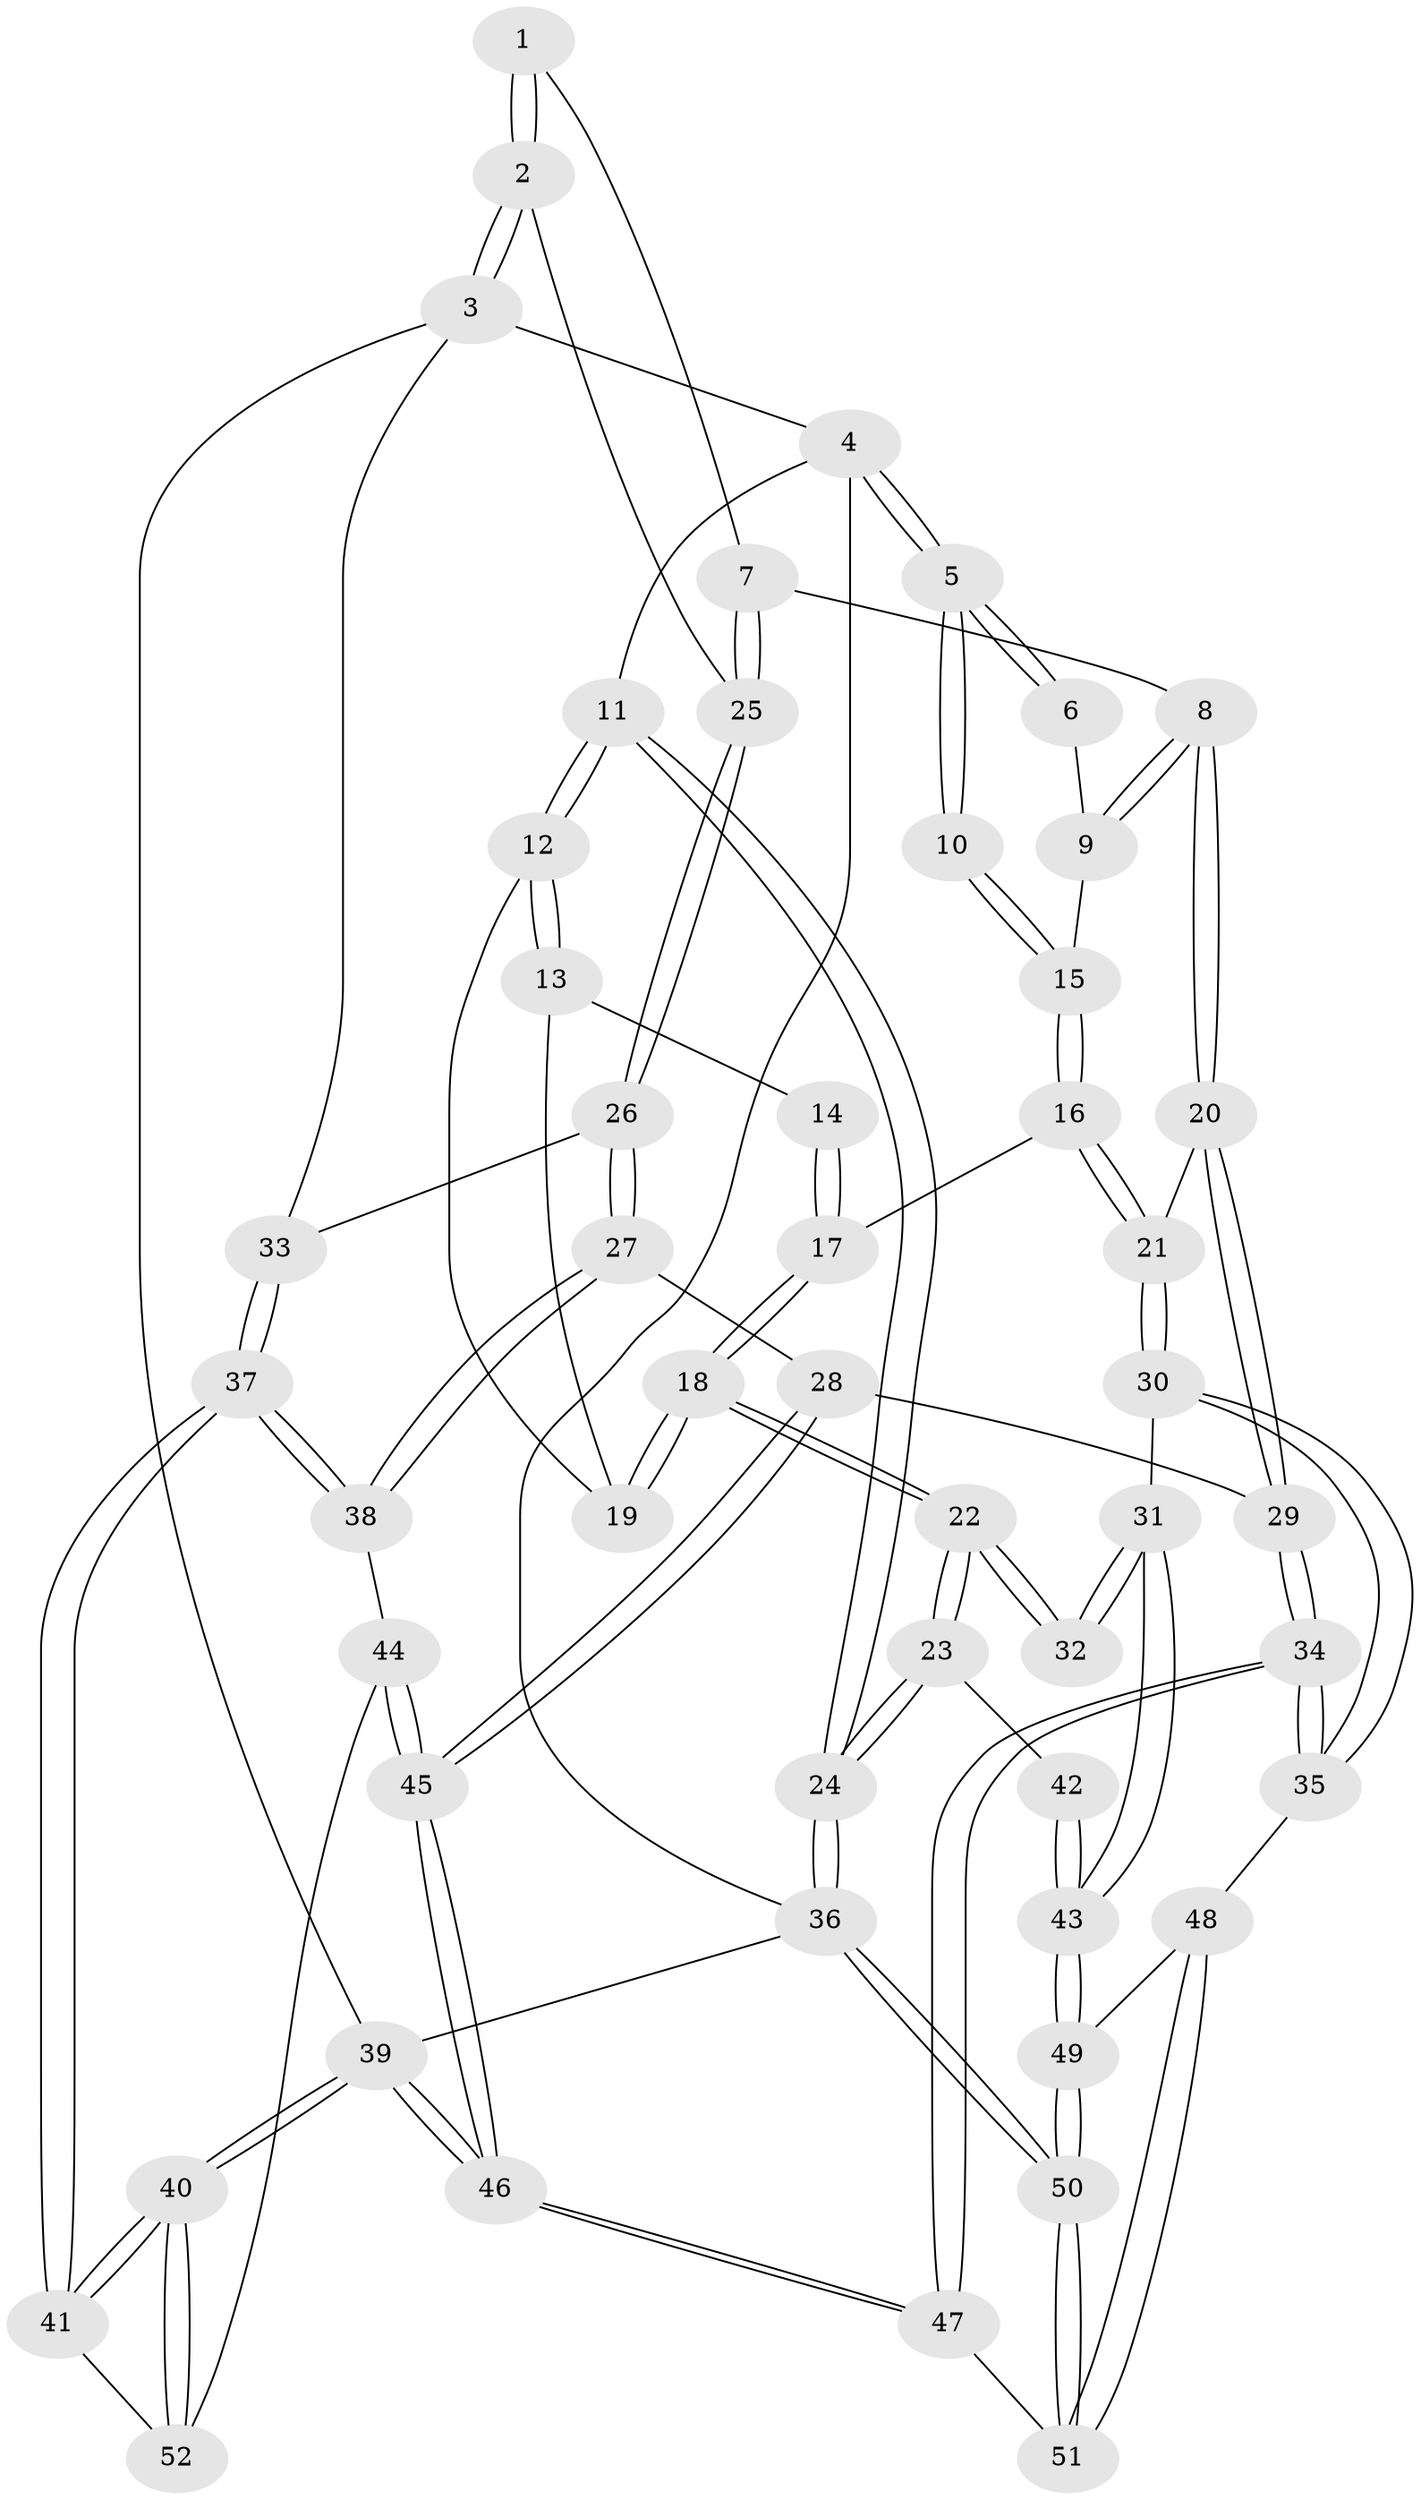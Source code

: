 // Generated by graph-tools (version 1.1) at 2025/03/03/09/25 03:03:15]
// undirected, 52 vertices, 127 edges
graph export_dot {
graph [start="1"]
  node [color=gray90,style=filled];
  1 [pos="+0.5541149440327652+0"];
  2 [pos="+1+0"];
  3 [pos="+1+0"];
  4 [pos="+0+0"];
  5 [pos="+0+0"];
  6 [pos="+0.3631482762277495+0"];
  7 [pos="+0.7348796808225204+0.24483976600432755"];
  8 [pos="+0.708483341371056+0.25359951058045255"];
  9 [pos="+0.359720718280928+0.06502726643510548"];
  10 [pos="+0.08439389543498535+0.14996290845408697"];
  11 [pos="+0+0.2592870179027209"];
  12 [pos="+0+0.2677557945947747"];
  13 [pos="+0.027024372424751517+0.23729114608878654"];
  14 [pos="+0.042214750205475556+0.23260459673047185"];
  15 [pos="+0.3080842695927445+0.19918056605692408"];
  16 [pos="+0.3063268804945795+0.25804208507252535"];
  17 [pos="+0.17736218242058557+0.33758975612982167"];
  18 [pos="+0.13364934845491044+0.38968167361511175"];
  19 [pos="+0.060458302431257084+0.3477542805471723"];
  20 [pos="+0.598662926834297+0.35175306420064545"];
  21 [pos="+0.42449135354431133+0.4023747953714039"];
  22 [pos="+0.10529056054344862+0.4643665935843583"];
  23 [pos="+0+0.6028586614151972"];
  24 [pos="+0+0.6080048508182616"];
  25 [pos="+0.7364357179506569+0.24490599646015698"];
  26 [pos="+0.943881126534189+0.4832801687022838"];
  27 [pos="+0.8595206922298875+0.5721975839806883"];
  28 [pos="+0.7215178621466042+0.6581364159056339"];
  29 [pos="+0.7182768317446475+0.6584615587731202"];
  30 [pos="+0.3975739032681206+0.6412553243010458"];
  31 [pos="+0.34754525001844333+0.6406966278369294"];
  32 [pos="+0.3334666846584254+0.6376084621718029"];
  33 [pos="+1+0.46393031755040665"];
  34 [pos="+0.5611781359315774+0.7250909933944516"];
  35 [pos="+0.3985524847606105+0.6422927468001167"];
  36 [pos="+0+1"];
  37 [pos="+1+0.8372373653296887"];
  38 [pos="+0.9711745679884953+0.796042837341943"];
  39 [pos="+1+1"];
  40 [pos="+1+1"];
  41 [pos="+1+0.8664316164471283"];
  42 [pos="+0.08042584369009674+0.7020787466402743"];
  43 [pos="+0.13875207746695853+0.8709678264275498"];
  44 [pos="+0.8598316938319451+0.8698223448800503"];
  45 [pos="+0.8576691091632088+0.8702390561078996"];
  46 [pos="+0.7070271951426453+1"];
  47 [pos="+0.5805132066345071+1"];
  48 [pos="+0.3446676054335217+0.7788654690521958"];
  49 [pos="+0.1319205625671741+0.9863218529798728"];
  50 [pos="+0.057385922585399894+1"];
  51 [pos="+0.344000281064795+1"];
  52 [pos="+0.8938494053657617+0.8850868474332039"];
  1 -- 2;
  1 -- 2;
  1 -- 7;
  2 -- 3;
  2 -- 3;
  2 -- 25;
  3 -- 4;
  3 -- 33;
  3 -- 39;
  4 -- 5;
  4 -- 5;
  4 -- 11;
  4 -- 36;
  5 -- 6;
  5 -- 6;
  5 -- 10;
  5 -- 10;
  6 -- 9;
  7 -- 8;
  7 -- 25;
  7 -- 25;
  8 -- 9;
  8 -- 9;
  8 -- 20;
  8 -- 20;
  9 -- 15;
  10 -- 15;
  10 -- 15;
  11 -- 12;
  11 -- 12;
  11 -- 24;
  11 -- 24;
  12 -- 13;
  12 -- 13;
  12 -- 19;
  13 -- 14;
  13 -- 19;
  14 -- 17;
  14 -- 17;
  15 -- 16;
  15 -- 16;
  16 -- 17;
  16 -- 21;
  16 -- 21;
  17 -- 18;
  17 -- 18;
  18 -- 19;
  18 -- 19;
  18 -- 22;
  18 -- 22;
  20 -- 21;
  20 -- 29;
  20 -- 29;
  21 -- 30;
  21 -- 30;
  22 -- 23;
  22 -- 23;
  22 -- 32;
  22 -- 32;
  23 -- 24;
  23 -- 24;
  23 -- 42;
  24 -- 36;
  24 -- 36;
  25 -- 26;
  25 -- 26;
  26 -- 27;
  26 -- 27;
  26 -- 33;
  27 -- 28;
  27 -- 38;
  27 -- 38;
  28 -- 29;
  28 -- 45;
  28 -- 45;
  29 -- 34;
  29 -- 34;
  30 -- 31;
  30 -- 35;
  30 -- 35;
  31 -- 32;
  31 -- 32;
  31 -- 43;
  31 -- 43;
  33 -- 37;
  33 -- 37;
  34 -- 35;
  34 -- 35;
  34 -- 47;
  34 -- 47;
  35 -- 48;
  36 -- 50;
  36 -- 50;
  36 -- 39;
  37 -- 38;
  37 -- 38;
  37 -- 41;
  37 -- 41;
  38 -- 44;
  39 -- 40;
  39 -- 40;
  39 -- 46;
  39 -- 46;
  40 -- 41;
  40 -- 41;
  40 -- 52;
  40 -- 52;
  41 -- 52;
  42 -- 43;
  42 -- 43;
  43 -- 49;
  43 -- 49;
  44 -- 45;
  44 -- 45;
  44 -- 52;
  45 -- 46;
  45 -- 46;
  46 -- 47;
  46 -- 47;
  47 -- 51;
  48 -- 49;
  48 -- 51;
  48 -- 51;
  49 -- 50;
  49 -- 50;
  50 -- 51;
  50 -- 51;
}
